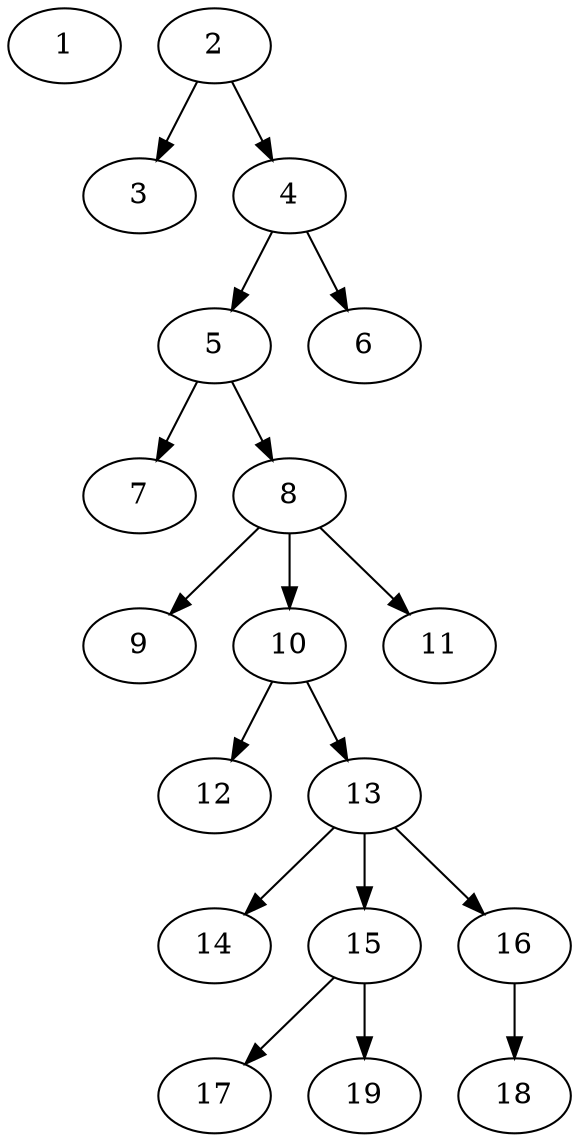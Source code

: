 // DAG (tier=1-easy, mode=compute, n=19, ccr=0.266, fat=0.441, density=0.241, regular=0.707, jump=0.004, mindata=262144, maxdata=2097152)
// DAG automatically generated by daggen at Sun Aug 24 16:33:32 2025
// /home/ermia/Project/Environments/daggen/bin/daggen --dot --ccr 0.266 --fat 0.441 --regular 0.707 --density 0.241 --jump 0.004 --mindata 262144 --maxdata 2097152 -n 19 
digraph G {
  1 [size="4533636323045441", alpha="0.16", expect_size="2266818161522720"]
  2 [size="203699747601177", alpha="0.05", expect_size="101849873800588"]
  2 -> 3 [size ="6291086901248"]
  2 -> 4 [size ="6291086901248"]
  3 [size="3551883192958976000", alpha="0.20", expect_size="1775941596479488000"]
  4 [size="223438779998228", alpha="0.17", expect_size="111719389999114"]
  4 -> 5 [size ="5904917331968"]
  4 -> 6 [size ="5904917331968"]
  5 [size="147563736776937", alpha="0.15", expect_size="73781868388468"]
  5 -> 7 [size ="2687340904448"]
  5 -> 8 [size ="2687340904448"]
  6 [size="4195092529152000000", alpha="0.02", expect_size="2097546264576000000"]
  7 [size="667173360675487", alpha="0.04", expect_size="333586680337743"]
  8 [size="137464791995252736", alpha="0.07", expect_size="68732395997626368"]
  8 -> 9 [size ="2130840649728"]
  8 -> 10 [size ="2130840649728"]
  8 -> 11 [size ="2130840649728"]
  9 [size="32186443427278736", alpha="0.18", expect_size="16093221713639368"]
  10 [size="132796323345492", alpha="0.01", expect_size="66398161672746"]
  10 -> 12 [size ="7364937777152"]
  10 -> 13 [size ="7364937777152"]
  11 [size="4548156726200762368", alpha="0.02", expect_size="2274078363100381184"]
  12 [size="3404455245612220", alpha="0.08", expect_size="1702227622806110"]
  13 [size="805668109875808", alpha="0.16", expect_size="402834054937904"]
  13 -> 14 [size ="1211314995200"]
  13 -> 15 [size ="1211314995200"]
  13 -> 16 [size ="1211314995200"]
  14 [size="498793204614412", alpha="0.01", expect_size="249396602307206"]
  15 [size="10231046245481992", alpha="0.11", expect_size="5115523122740996"]
  15 -> 17 [size ="7892841267200"]
  15 -> 19 [size ="7892841267200"]
  16 [size="2375380117800091648", alpha="0.03", expect_size="1187690058900045824"]
  16 -> 18 [size ="14242254159872"]
  17 [size="11524101490638", alpha="0.09", expect_size="5762050745319"]
  18 [size="342107016069644288", alpha="0.20", expect_size="171053508034822144"]
  19 [size="47466680108562120", alpha="0.03", expect_size="23733340054281060"]
}